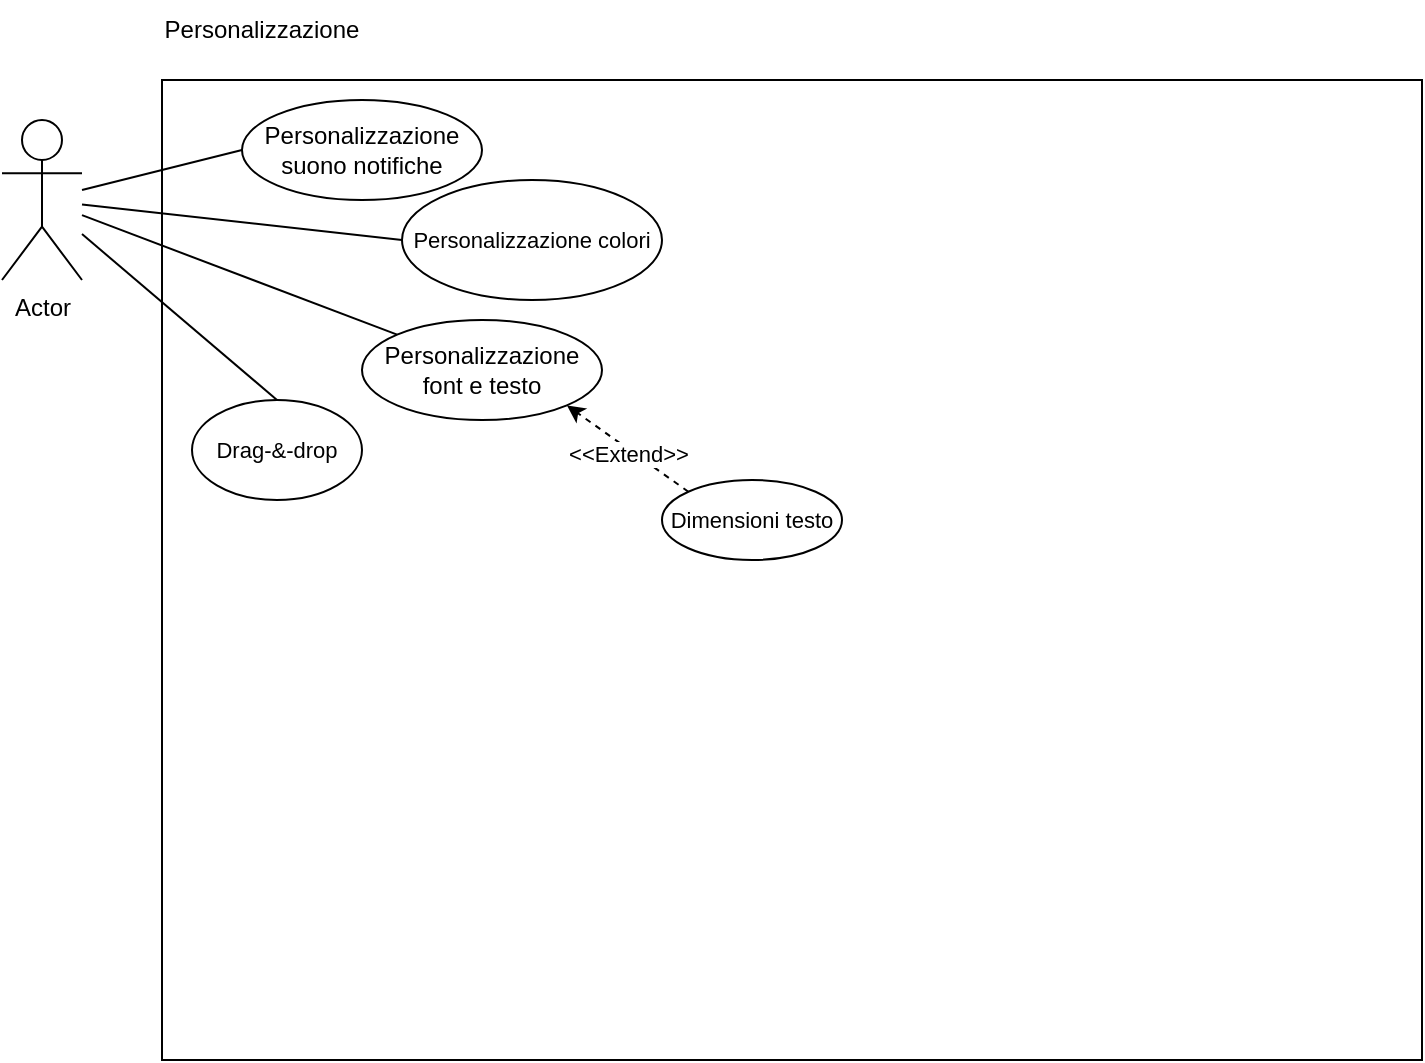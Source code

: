 <mxfile version="28.2.8">
  <diagram name="Pagina-1" id="KSIQo95Mh7Gcz1AjS-s_">
    <mxGraphModel dx="815" dy="493" grid="1" gridSize="10" guides="1" tooltips="1" connect="1" arrows="1" fold="1" page="1" pageScale="1" pageWidth="827" pageHeight="1169" math="0" shadow="0">
      <root>
        <mxCell id="0" />
        <mxCell id="1" parent="0" />
        <mxCell id="7ACUWjWO8T6iTnsryJQ7-1" value="Actor" style="shape=umlActor;verticalLabelPosition=bottom;verticalAlign=top;html=1;outlineConnect=0;" vertex="1" parent="1">
          <mxGeometry x="40" y="80" width="40" height="80" as="geometry" />
        </mxCell>
        <mxCell id="7ACUWjWO8T6iTnsryJQ7-3" value="" style="rounded=0;whiteSpace=wrap;html=1;" vertex="1" parent="1">
          <mxGeometry x="120" y="60" width="630" height="490" as="geometry" />
        </mxCell>
        <mxCell id="7ACUWjWO8T6iTnsryJQ7-4" value="Personalizzazione" style="text;html=1;whiteSpace=wrap;strokeColor=none;fillColor=none;align=center;verticalAlign=middle;rounded=0;" vertex="1" parent="1">
          <mxGeometry x="120" y="20" width="100" height="30" as="geometry" />
        </mxCell>
        <mxCell id="7ACUWjWO8T6iTnsryJQ7-6" style="rounded=0;orthogonalLoop=1;jettySize=auto;html=1;exitX=0;exitY=0.5;exitDx=0;exitDy=0;endArrow=none;endFill=0;" edge="1" parent="1" source="7ACUWjWO8T6iTnsryJQ7-5" target="7ACUWjWO8T6iTnsryJQ7-1">
          <mxGeometry relative="1" as="geometry" />
        </mxCell>
        <mxCell id="7ACUWjWO8T6iTnsryJQ7-5" value="Personalizzazione suono notifiche" style="ellipse;whiteSpace=wrap;html=1;" vertex="1" parent="1">
          <mxGeometry x="160" y="70" width="120" height="50" as="geometry" />
        </mxCell>
        <mxCell id="7ACUWjWO8T6iTnsryJQ7-8" style="rounded=0;orthogonalLoop=1;jettySize=auto;html=1;exitX=0;exitY=0;exitDx=0;exitDy=0;endArrow=none;endFill=0;" edge="1" parent="1" source="7ACUWjWO8T6iTnsryJQ7-7" target="7ACUWjWO8T6iTnsryJQ7-1">
          <mxGeometry relative="1" as="geometry" />
        </mxCell>
        <mxCell id="7ACUWjWO8T6iTnsryJQ7-7" value="Personalizzazione font e testo" style="ellipse;whiteSpace=wrap;html=1;" vertex="1" parent="1">
          <mxGeometry x="220" y="180" width="120" height="50" as="geometry" />
        </mxCell>
        <mxCell id="7ACUWjWO8T6iTnsryJQ7-10" style="edgeStyle=none;shape=connector;rounded=0;orthogonalLoop=1;jettySize=auto;html=1;exitX=0;exitY=0.5;exitDx=0;exitDy=0;strokeColor=default;align=center;verticalAlign=middle;fontFamily=Helvetica;fontSize=11;fontColor=default;labelBackgroundColor=default;endArrow=none;endFill=0;" edge="1" parent="1" source="7ACUWjWO8T6iTnsryJQ7-9" target="7ACUWjWO8T6iTnsryJQ7-1">
          <mxGeometry relative="1" as="geometry" />
        </mxCell>
        <mxCell id="7ACUWjWO8T6iTnsryJQ7-9" value="Personalizzazione colori" style="ellipse;whiteSpace=wrap;html=1;fontFamily=Helvetica;fontSize=11;fontColor=default;labelBackgroundColor=default;" vertex="1" parent="1">
          <mxGeometry x="240" y="110" width="130" height="60" as="geometry" />
        </mxCell>
        <mxCell id="7ACUWjWO8T6iTnsryJQ7-12" style="edgeStyle=none;shape=connector;rounded=0;orthogonalLoop=1;jettySize=auto;html=1;exitX=0.5;exitY=0;exitDx=0;exitDy=0;strokeColor=default;align=center;verticalAlign=middle;fontFamily=Helvetica;fontSize=11;fontColor=default;labelBackgroundColor=default;endArrow=none;endFill=0;" edge="1" parent="1" source="7ACUWjWO8T6iTnsryJQ7-11" target="7ACUWjWO8T6iTnsryJQ7-1">
          <mxGeometry relative="1" as="geometry" />
        </mxCell>
        <mxCell id="7ACUWjWO8T6iTnsryJQ7-11" value="Drag-&amp;amp;-drop" style="ellipse;whiteSpace=wrap;html=1;fontFamily=Helvetica;fontSize=11;fontColor=default;labelBackgroundColor=default;" vertex="1" parent="1">
          <mxGeometry x="135" y="220" width="85" height="50" as="geometry" />
        </mxCell>
        <mxCell id="7ACUWjWO8T6iTnsryJQ7-16" style="edgeStyle=none;shape=connector;rounded=0;orthogonalLoop=1;jettySize=auto;html=1;exitX=0;exitY=0;exitDx=0;exitDy=0;entryX=1;entryY=1;entryDx=0;entryDy=0;strokeColor=default;align=center;verticalAlign=middle;fontFamily=Helvetica;fontSize=11;fontColor=default;labelBackgroundColor=default;endArrow=classic;endFill=1;dashed=1;" edge="1" parent="1" source="7ACUWjWO8T6iTnsryJQ7-15" target="7ACUWjWO8T6iTnsryJQ7-7">
          <mxGeometry relative="1" as="geometry" />
        </mxCell>
        <mxCell id="7ACUWjWO8T6iTnsryJQ7-17" value="&amp;lt;&amp;lt;Extend&amp;gt;&amp;gt;" style="edgeLabel;html=1;align=center;verticalAlign=middle;resizable=0;points=[];fontFamily=Helvetica;fontSize=11;fontColor=default;labelBackgroundColor=default;" vertex="1" connectable="0" parent="7ACUWjWO8T6iTnsryJQ7-16">
          <mxGeometry x="-0.049" y="2" relative="1" as="geometry">
            <mxPoint as="offset" />
          </mxGeometry>
        </mxCell>
        <mxCell id="7ACUWjWO8T6iTnsryJQ7-15" value="Dimensioni testo" style="ellipse;whiteSpace=wrap;html=1;fontFamily=Helvetica;fontSize=11;fontColor=default;labelBackgroundColor=default;" vertex="1" parent="1">
          <mxGeometry x="370" y="260" width="90" height="40" as="geometry" />
        </mxCell>
      </root>
    </mxGraphModel>
  </diagram>
</mxfile>
